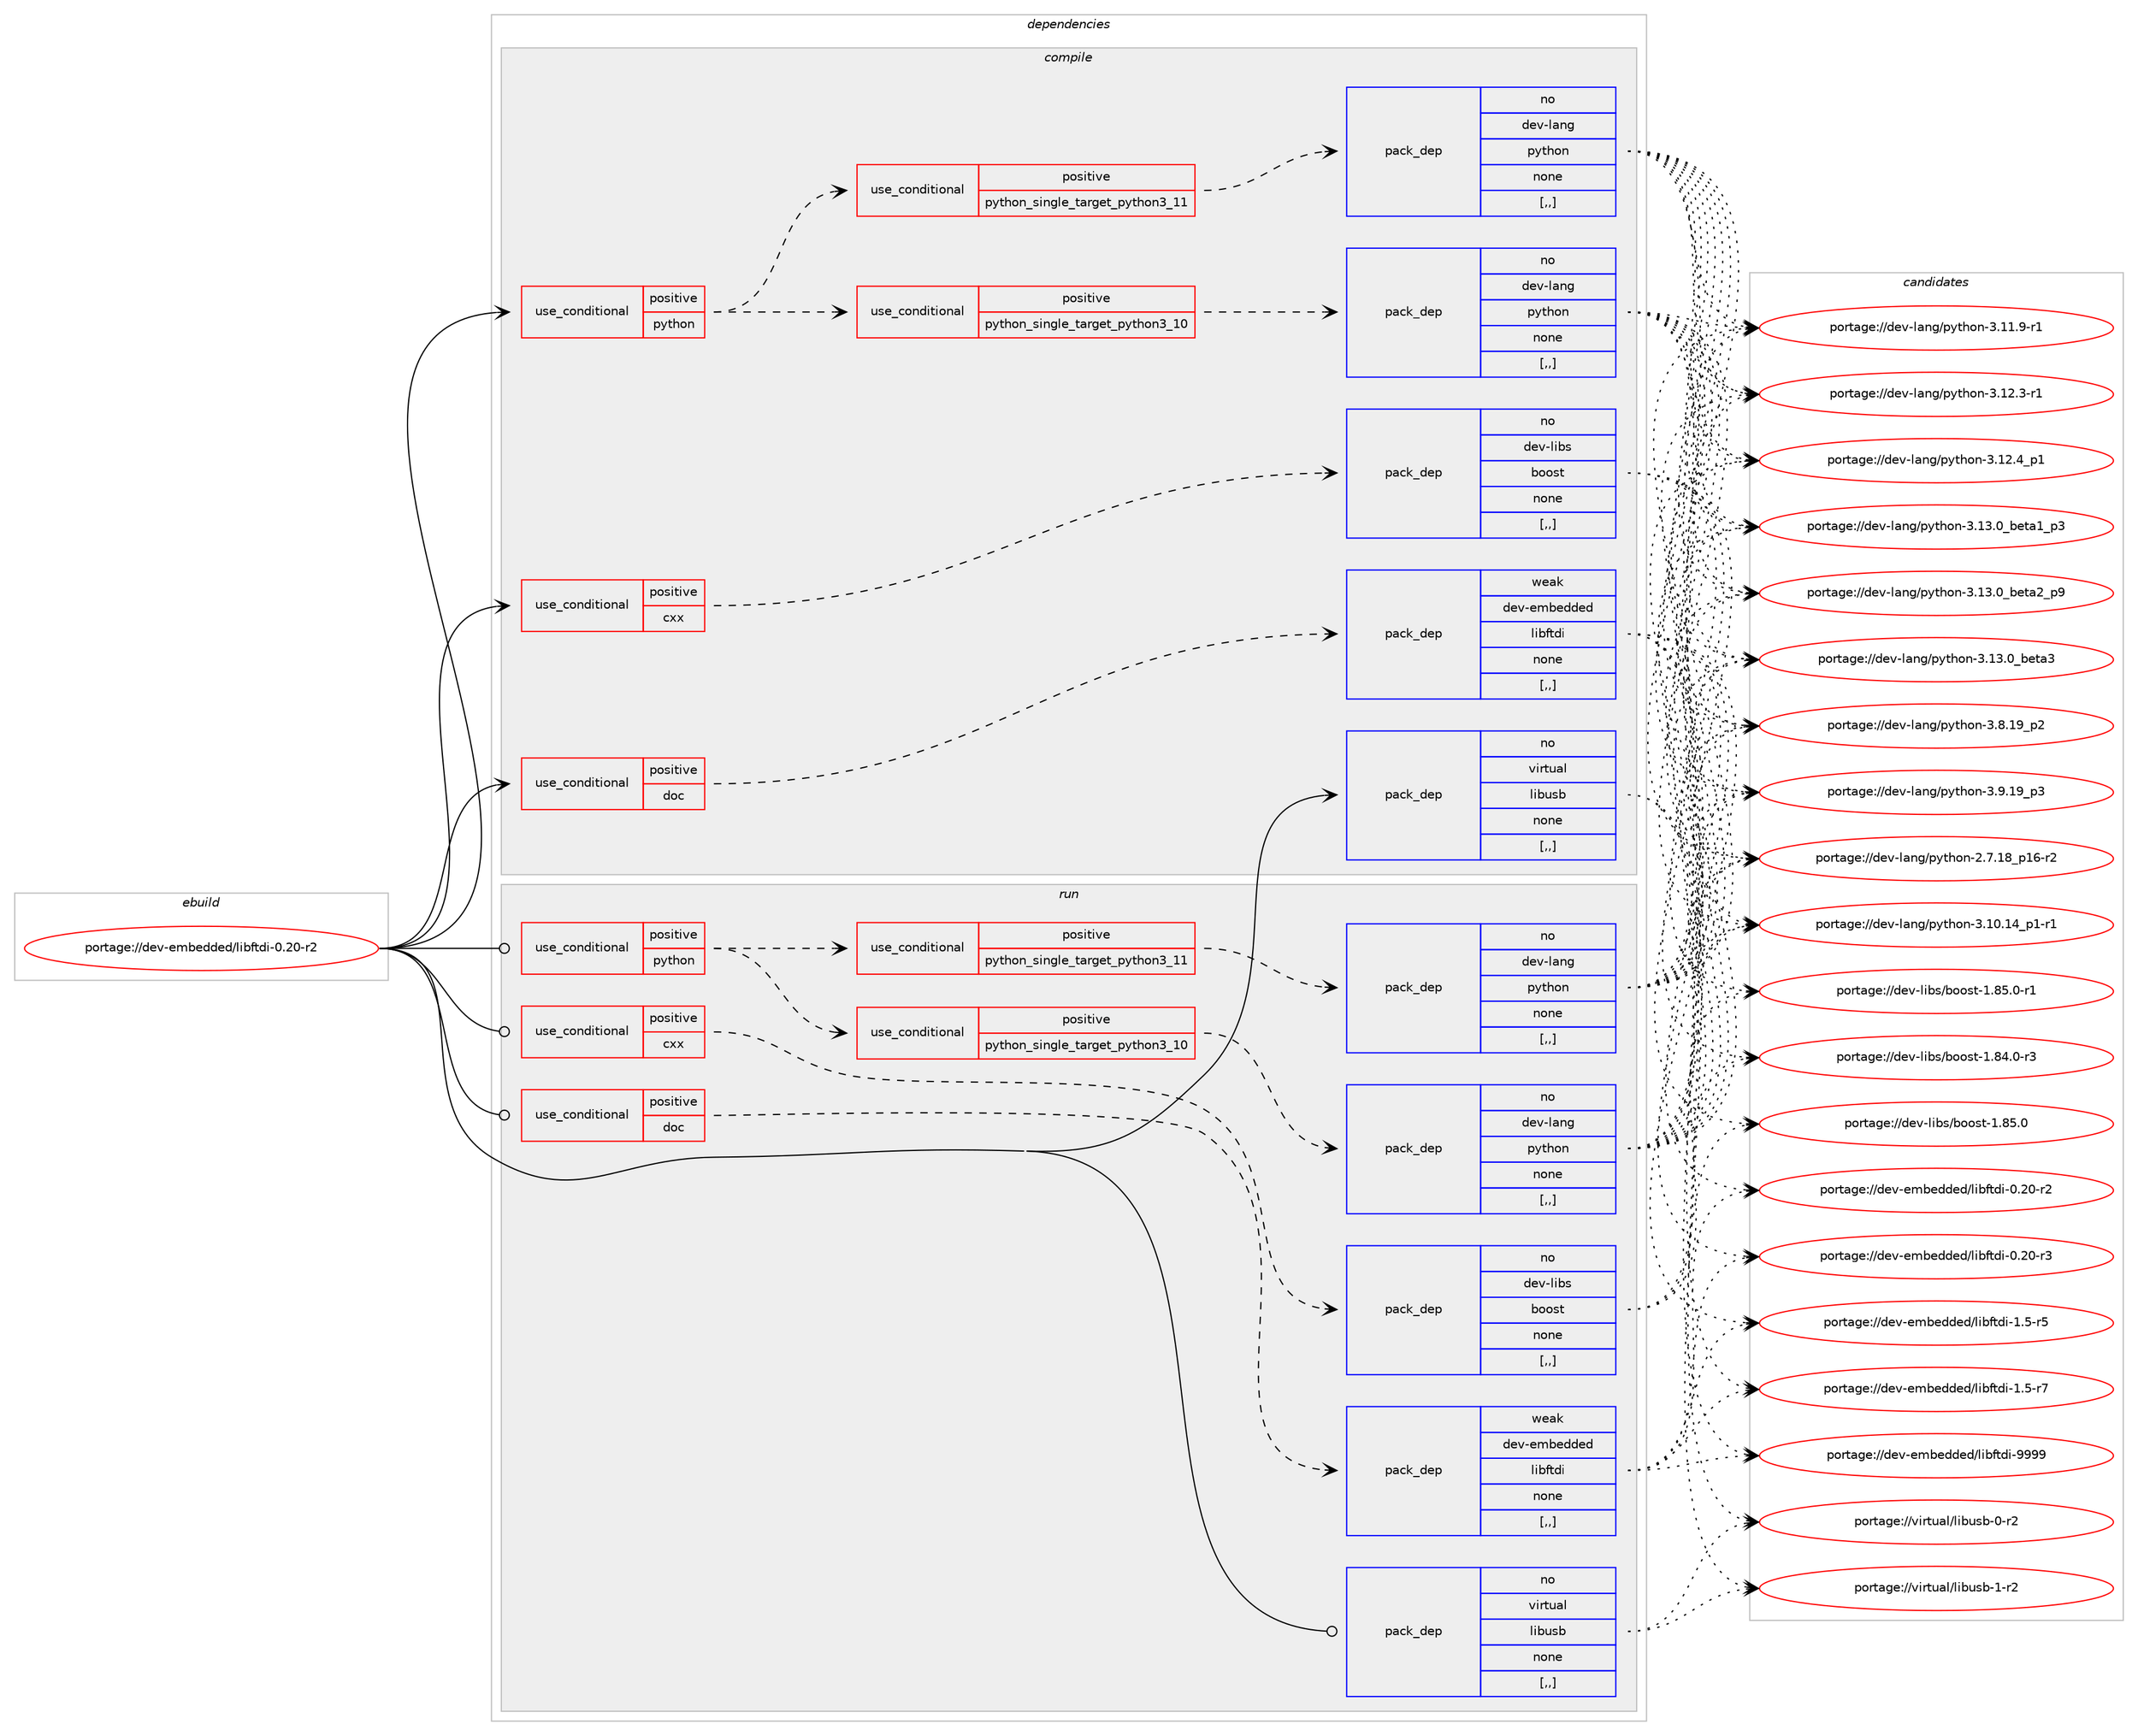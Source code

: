 digraph prolog {

# *************
# Graph options
# *************

newrank=true;
concentrate=true;
compound=true;
graph [rankdir=LR,fontname=Helvetica,fontsize=10,ranksep=1.5];#, ranksep=2.5, nodesep=0.2];
edge  [arrowhead=vee];
node  [fontname=Helvetica,fontsize=10];

# **********
# The ebuild
# **********

subgraph cluster_leftcol {
color=gray;
rank=same;
label=<<i>ebuild</i>>;
id [label="portage://dev-embedded/libftdi-0.20-r2", color=red, width=4, href="../dev-embedded/libftdi-0.20-r2.svg"];
}

# ****************
# The dependencies
# ****************

subgraph cluster_midcol {
color=gray;
label=<<i>dependencies</i>>;
subgraph cluster_compile {
fillcolor="#eeeeee";
style=filled;
label=<<i>compile</i>>;
subgraph cond18811 {
dependency71137 [label=<<TABLE BORDER="0" CELLBORDER="1" CELLSPACING="0" CELLPADDING="4"><TR><TD ROWSPAN="3" CELLPADDING="10">use_conditional</TD></TR><TR><TD>positive</TD></TR><TR><TD>cxx</TD></TR></TABLE>>, shape=none, color=red];
subgraph pack51404 {
dependency71138 [label=<<TABLE BORDER="0" CELLBORDER="1" CELLSPACING="0" CELLPADDING="4" WIDTH="220"><TR><TD ROWSPAN="6" CELLPADDING="30">pack_dep</TD></TR><TR><TD WIDTH="110">no</TD></TR><TR><TD>dev-libs</TD></TR><TR><TD>boost</TD></TR><TR><TD>none</TD></TR><TR><TD>[,,]</TD></TR></TABLE>>, shape=none, color=blue];
}
dependency71137:e -> dependency71138:w [weight=20,style="dashed",arrowhead="vee"];
}
id:e -> dependency71137:w [weight=20,style="solid",arrowhead="vee"];
subgraph cond18812 {
dependency71139 [label=<<TABLE BORDER="0" CELLBORDER="1" CELLSPACING="0" CELLPADDING="4"><TR><TD ROWSPAN="3" CELLPADDING="10">use_conditional</TD></TR><TR><TD>positive</TD></TR><TR><TD>doc</TD></TR></TABLE>>, shape=none, color=red];
subgraph pack51405 {
dependency71140 [label=<<TABLE BORDER="0" CELLBORDER="1" CELLSPACING="0" CELLPADDING="4" WIDTH="220"><TR><TD ROWSPAN="6" CELLPADDING="30">pack_dep</TD></TR><TR><TD WIDTH="110">weak</TD></TR><TR><TD>dev-embedded</TD></TR><TR><TD>libftdi</TD></TR><TR><TD>none</TD></TR><TR><TD>[,,]</TD></TR></TABLE>>, shape=none, color=blue];
}
dependency71139:e -> dependency71140:w [weight=20,style="dashed",arrowhead="vee"];
}
id:e -> dependency71139:w [weight=20,style="solid",arrowhead="vee"];
subgraph cond18813 {
dependency71141 [label=<<TABLE BORDER="0" CELLBORDER="1" CELLSPACING="0" CELLPADDING="4"><TR><TD ROWSPAN="3" CELLPADDING="10">use_conditional</TD></TR><TR><TD>positive</TD></TR><TR><TD>python</TD></TR></TABLE>>, shape=none, color=red];
subgraph cond18814 {
dependency71142 [label=<<TABLE BORDER="0" CELLBORDER="1" CELLSPACING="0" CELLPADDING="4"><TR><TD ROWSPAN="3" CELLPADDING="10">use_conditional</TD></TR><TR><TD>positive</TD></TR><TR><TD>python_single_target_python3_10</TD></TR></TABLE>>, shape=none, color=red];
subgraph pack51406 {
dependency71143 [label=<<TABLE BORDER="0" CELLBORDER="1" CELLSPACING="0" CELLPADDING="4" WIDTH="220"><TR><TD ROWSPAN="6" CELLPADDING="30">pack_dep</TD></TR><TR><TD WIDTH="110">no</TD></TR><TR><TD>dev-lang</TD></TR><TR><TD>python</TD></TR><TR><TD>none</TD></TR><TR><TD>[,,]</TD></TR></TABLE>>, shape=none, color=blue];
}
dependency71142:e -> dependency71143:w [weight=20,style="dashed",arrowhead="vee"];
}
dependency71141:e -> dependency71142:w [weight=20,style="dashed",arrowhead="vee"];
subgraph cond18815 {
dependency71144 [label=<<TABLE BORDER="0" CELLBORDER="1" CELLSPACING="0" CELLPADDING="4"><TR><TD ROWSPAN="3" CELLPADDING="10">use_conditional</TD></TR><TR><TD>positive</TD></TR><TR><TD>python_single_target_python3_11</TD></TR></TABLE>>, shape=none, color=red];
subgraph pack51407 {
dependency71145 [label=<<TABLE BORDER="0" CELLBORDER="1" CELLSPACING="0" CELLPADDING="4" WIDTH="220"><TR><TD ROWSPAN="6" CELLPADDING="30">pack_dep</TD></TR><TR><TD WIDTH="110">no</TD></TR><TR><TD>dev-lang</TD></TR><TR><TD>python</TD></TR><TR><TD>none</TD></TR><TR><TD>[,,]</TD></TR></TABLE>>, shape=none, color=blue];
}
dependency71144:e -> dependency71145:w [weight=20,style="dashed",arrowhead="vee"];
}
dependency71141:e -> dependency71144:w [weight=20,style="dashed",arrowhead="vee"];
}
id:e -> dependency71141:w [weight=20,style="solid",arrowhead="vee"];
subgraph pack51408 {
dependency71146 [label=<<TABLE BORDER="0" CELLBORDER="1" CELLSPACING="0" CELLPADDING="4" WIDTH="220"><TR><TD ROWSPAN="6" CELLPADDING="30">pack_dep</TD></TR><TR><TD WIDTH="110">no</TD></TR><TR><TD>virtual</TD></TR><TR><TD>libusb</TD></TR><TR><TD>none</TD></TR><TR><TD>[,,]</TD></TR></TABLE>>, shape=none, color=blue];
}
id:e -> dependency71146:w [weight=20,style="solid",arrowhead="vee"];
}
subgraph cluster_compileandrun {
fillcolor="#eeeeee";
style=filled;
label=<<i>compile and run</i>>;
}
subgraph cluster_run {
fillcolor="#eeeeee";
style=filled;
label=<<i>run</i>>;
subgraph cond18816 {
dependency71147 [label=<<TABLE BORDER="0" CELLBORDER="1" CELLSPACING="0" CELLPADDING="4"><TR><TD ROWSPAN="3" CELLPADDING="10">use_conditional</TD></TR><TR><TD>positive</TD></TR><TR><TD>cxx</TD></TR></TABLE>>, shape=none, color=red];
subgraph pack51409 {
dependency71148 [label=<<TABLE BORDER="0" CELLBORDER="1" CELLSPACING="0" CELLPADDING="4" WIDTH="220"><TR><TD ROWSPAN="6" CELLPADDING="30">pack_dep</TD></TR><TR><TD WIDTH="110">no</TD></TR><TR><TD>dev-libs</TD></TR><TR><TD>boost</TD></TR><TR><TD>none</TD></TR><TR><TD>[,,]</TD></TR></TABLE>>, shape=none, color=blue];
}
dependency71147:e -> dependency71148:w [weight=20,style="dashed",arrowhead="vee"];
}
id:e -> dependency71147:w [weight=20,style="solid",arrowhead="odot"];
subgraph cond18817 {
dependency71149 [label=<<TABLE BORDER="0" CELLBORDER="1" CELLSPACING="0" CELLPADDING="4"><TR><TD ROWSPAN="3" CELLPADDING="10">use_conditional</TD></TR><TR><TD>positive</TD></TR><TR><TD>doc</TD></TR></TABLE>>, shape=none, color=red];
subgraph pack51410 {
dependency71150 [label=<<TABLE BORDER="0" CELLBORDER="1" CELLSPACING="0" CELLPADDING="4" WIDTH="220"><TR><TD ROWSPAN="6" CELLPADDING="30">pack_dep</TD></TR><TR><TD WIDTH="110">weak</TD></TR><TR><TD>dev-embedded</TD></TR><TR><TD>libftdi</TD></TR><TR><TD>none</TD></TR><TR><TD>[,,]</TD></TR></TABLE>>, shape=none, color=blue];
}
dependency71149:e -> dependency71150:w [weight=20,style="dashed",arrowhead="vee"];
}
id:e -> dependency71149:w [weight=20,style="solid",arrowhead="odot"];
subgraph cond18818 {
dependency71151 [label=<<TABLE BORDER="0" CELLBORDER="1" CELLSPACING="0" CELLPADDING="4"><TR><TD ROWSPAN="3" CELLPADDING="10">use_conditional</TD></TR><TR><TD>positive</TD></TR><TR><TD>python</TD></TR></TABLE>>, shape=none, color=red];
subgraph cond18819 {
dependency71152 [label=<<TABLE BORDER="0" CELLBORDER="1" CELLSPACING="0" CELLPADDING="4"><TR><TD ROWSPAN="3" CELLPADDING="10">use_conditional</TD></TR><TR><TD>positive</TD></TR><TR><TD>python_single_target_python3_10</TD></TR></TABLE>>, shape=none, color=red];
subgraph pack51411 {
dependency71153 [label=<<TABLE BORDER="0" CELLBORDER="1" CELLSPACING="0" CELLPADDING="4" WIDTH="220"><TR><TD ROWSPAN="6" CELLPADDING="30">pack_dep</TD></TR><TR><TD WIDTH="110">no</TD></TR><TR><TD>dev-lang</TD></TR><TR><TD>python</TD></TR><TR><TD>none</TD></TR><TR><TD>[,,]</TD></TR></TABLE>>, shape=none, color=blue];
}
dependency71152:e -> dependency71153:w [weight=20,style="dashed",arrowhead="vee"];
}
dependency71151:e -> dependency71152:w [weight=20,style="dashed",arrowhead="vee"];
subgraph cond18820 {
dependency71154 [label=<<TABLE BORDER="0" CELLBORDER="1" CELLSPACING="0" CELLPADDING="4"><TR><TD ROWSPAN="3" CELLPADDING="10">use_conditional</TD></TR><TR><TD>positive</TD></TR><TR><TD>python_single_target_python3_11</TD></TR></TABLE>>, shape=none, color=red];
subgraph pack51412 {
dependency71155 [label=<<TABLE BORDER="0" CELLBORDER="1" CELLSPACING="0" CELLPADDING="4" WIDTH="220"><TR><TD ROWSPAN="6" CELLPADDING="30">pack_dep</TD></TR><TR><TD WIDTH="110">no</TD></TR><TR><TD>dev-lang</TD></TR><TR><TD>python</TD></TR><TR><TD>none</TD></TR><TR><TD>[,,]</TD></TR></TABLE>>, shape=none, color=blue];
}
dependency71154:e -> dependency71155:w [weight=20,style="dashed",arrowhead="vee"];
}
dependency71151:e -> dependency71154:w [weight=20,style="dashed",arrowhead="vee"];
}
id:e -> dependency71151:w [weight=20,style="solid",arrowhead="odot"];
subgraph pack51413 {
dependency71156 [label=<<TABLE BORDER="0" CELLBORDER="1" CELLSPACING="0" CELLPADDING="4" WIDTH="220"><TR><TD ROWSPAN="6" CELLPADDING="30">pack_dep</TD></TR><TR><TD WIDTH="110">no</TD></TR><TR><TD>virtual</TD></TR><TR><TD>libusb</TD></TR><TR><TD>none</TD></TR><TR><TD>[,,]</TD></TR></TABLE>>, shape=none, color=blue];
}
id:e -> dependency71156:w [weight=20,style="solid",arrowhead="odot"];
}
}

# **************
# The candidates
# **************

subgraph cluster_choices {
rank=same;
color=gray;
label=<<i>candidates</i>>;

subgraph choice51404 {
color=black;
nodesep=1;
choice10010111845108105981154798111111115116454946565246484511451 [label="portage://dev-libs/boost-1.84.0-r3", color=red, width=4,href="../dev-libs/boost-1.84.0-r3.svg"];
choice1001011184510810598115479811111111511645494656534648 [label="portage://dev-libs/boost-1.85.0", color=red, width=4,href="../dev-libs/boost-1.85.0.svg"];
choice10010111845108105981154798111111115116454946565346484511449 [label="portage://dev-libs/boost-1.85.0-r1", color=red, width=4,href="../dev-libs/boost-1.85.0-r1.svg"];
dependency71138:e -> choice10010111845108105981154798111111115116454946565246484511451:w [style=dotted,weight="100"];
dependency71138:e -> choice1001011184510810598115479811111111511645494656534648:w [style=dotted,weight="100"];
dependency71138:e -> choice10010111845108105981154798111111115116454946565346484511449:w [style=dotted,weight="100"];
}
subgraph choice51405 {
color=black;
nodesep=1;
choice1001011184510110998101100100101100471081059810211610010545484650484511450 [label="portage://dev-embedded/libftdi-0.20-r2", color=red, width=4,href="../dev-embedded/libftdi-0.20-r2.svg"];
choice1001011184510110998101100100101100471081059810211610010545484650484511451 [label="portage://dev-embedded/libftdi-0.20-r3", color=red, width=4,href="../dev-embedded/libftdi-0.20-r3.svg"];
choice10010111845101109981011001001011004710810598102116100105454946534511453 [label="portage://dev-embedded/libftdi-1.5-r5", color=red, width=4,href="../dev-embedded/libftdi-1.5-r5.svg"];
choice10010111845101109981011001001011004710810598102116100105454946534511455 [label="portage://dev-embedded/libftdi-1.5-r7", color=red, width=4,href="../dev-embedded/libftdi-1.5-r7.svg"];
choice100101118451011099810110010010110047108105981021161001054557575757 [label="portage://dev-embedded/libftdi-9999", color=red, width=4,href="../dev-embedded/libftdi-9999.svg"];
dependency71140:e -> choice1001011184510110998101100100101100471081059810211610010545484650484511450:w [style=dotted,weight="100"];
dependency71140:e -> choice1001011184510110998101100100101100471081059810211610010545484650484511451:w [style=dotted,weight="100"];
dependency71140:e -> choice10010111845101109981011001001011004710810598102116100105454946534511453:w [style=dotted,weight="100"];
dependency71140:e -> choice10010111845101109981011001001011004710810598102116100105454946534511455:w [style=dotted,weight="100"];
dependency71140:e -> choice100101118451011099810110010010110047108105981021161001054557575757:w [style=dotted,weight="100"];
}
subgraph choice51406 {
color=black;
nodesep=1;
choice100101118451089711010347112121116104111110455046554649569511249544511450 [label="portage://dev-lang/python-2.7.18_p16-r2", color=red, width=4,href="../dev-lang/python-2.7.18_p16-r2.svg"];
choice100101118451089711010347112121116104111110455146494846495295112494511449 [label="portage://dev-lang/python-3.10.14_p1-r1", color=red, width=4,href="../dev-lang/python-3.10.14_p1-r1.svg"];
choice100101118451089711010347112121116104111110455146494946574511449 [label="portage://dev-lang/python-3.11.9-r1", color=red, width=4,href="../dev-lang/python-3.11.9-r1.svg"];
choice100101118451089711010347112121116104111110455146495046514511449 [label="portage://dev-lang/python-3.12.3-r1", color=red, width=4,href="../dev-lang/python-3.12.3-r1.svg"];
choice100101118451089711010347112121116104111110455146495046529511249 [label="portage://dev-lang/python-3.12.4_p1", color=red, width=4,href="../dev-lang/python-3.12.4_p1.svg"];
choice10010111845108971101034711212111610411111045514649514648959810111697499511251 [label="portage://dev-lang/python-3.13.0_beta1_p3", color=red, width=4,href="../dev-lang/python-3.13.0_beta1_p3.svg"];
choice10010111845108971101034711212111610411111045514649514648959810111697509511257 [label="portage://dev-lang/python-3.13.0_beta2_p9", color=red, width=4,href="../dev-lang/python-3.13.0_beta2_p9.svg"];
choice1001011184510897110103471121211161041111104551464951464895981011169751 [label="portage://dev-lang/python-3.13.0_beta3", color=red, width=4,href="../dev-lang/python-3.13.0_beta3.svg"];
choice100101118451089711010347112121116104111110455146564649579511250 [label="portage://dev-lang/python-3.8.19_p2", color=red, width=4,href="../dev-lang/python-3.8.19_p2.svg"];
choice100101118451089711010347112121116104111110455146574649579511251 [label="portage://dev-lang/python-3.9.19_p3", color=red, width=4,href="../dev-lang/python-3.9.19_p3.svg"];
dependency71143:e -> choice100101118451089711010347112121116104111110455046554649569511249544511450:w [style=dotted,weight="100"];
dependency71143:e -> choice100101118451089711010347112121116104111110455146494846495295112494511449:w [style=dotted,weight="100"];
dependency71143:e -> choice100101118451089711010347112121116104111110455146494946574511449:w [style=dotted,weight="100"];
dependency71143:e -> choice100101118451089711010347112121116104111110455146495046514511449:w [style=dotted,weight="100"];
dependency71143:e -> choice100101118451089711010347112121116104111110455146495046529511249:w [style=dotted,weight="100"];
dependency71143:e -> choice10010111845108971101034711212111610411111045514649514648959810111697499511251:w [style=dotted,weight="100"];
dependency71143:e -> choice10010111845108971101034711212111610411111045514649514648959810111697509511257:w [style=dotted,weight="100"];
dependency71143:e -> choice1001011184510897110103471121211161041111104551464951464895981011169751:w [style=dotted,weight="100"];
dependency71143:e -> choice100101118451089711010347112121116104111110455146564649579511250:w [style=dotted,weight="100"];
dependency71143:e -> choice100101118451089711010347112121116104111110455146574649579511251:w [style=dotted,weight="100"];
}
subgraph choice51407 {
color=black;
nodesep=1;
choice100101118451089711010347112121116104111110455046554649569511249544511450 [label="portage://dev-lang/python-2.7.18_p16-r2", color=red, width=4,href="../dev-lang/python-2.7.18_p16-r2.svg"];
choice100101118451089711010347112121116104111110455146494846495295112494511449 [label="portage://dev-lang/python-3.10.14_p1-r1", color=red, width=4,href="../dev-lang/python-3.10.14_p1-r1.svg"];
choice100101118451089711010347112121116104111110455146494946574511449 [label="portage://dev-lang/python-3.11.9-r1", color=red, width=4,href="../dev-lang/python-3.11.9-r1.svg"];
choice100101118451089711010347112121116104111110455146495046514511449 [label="portage://dev-lang/python-3.12.3-r1", color=red, width=4,href="../dev-lang/python-3.12.3-r1.svg"];
choice100101118451089711010347112121116104111110455146495046529511249 [label="portage://dev-lang/python-3.12.4_p1", color=red, width=4,href="../dev-lang/python-3.12.4_p1.svg"];
choice10010111845108971101034711212111610411111045514649514648959810111697499511251 [label="portage://dev-lang/python-3.13.0_beta1_p3", color=red, width=4,href="../dev-lang/python-3.13.0_beta1_p3.svg"];
choice10010111845108971101034711212111610411111045514649514648959810111697509511257 [label="portage://dev-lang/python-3.13.0_beta2_p9", color=red, width=4,href="../dev-lang/python-3.13.0_beta2_p9.svg"];
choice1001011184510897110103471121211161041111104551464951464895981011169751 [label="portage://dev-lang/python-3.13.0_beta3", color=red, width=4,href="../dev-lang/python-3.13.0_beta3.svg"];
choice100101118451089711010347112121116104111110455146564649579511250 [label="portage://dev-lang/python-3.8.19_p2", color=red, width=4,href="../dev-lang/python-3.8.19_p2.svg"];
choice100101118451089711010347112121116104111110455146574649579511251 [label="portage://dev-lang/python-3.9.19_p3", color=red, width=4,href="../dev-lang/python-3.9.19_p3.svg"];
dependency71145:e -> choice100101118451089711010347112121116104111110455046554649569511249544511450:w [style=dotted,weight="100"];
dependency71145:e -> choice100101118451089711010347112121116104111110455146494846495295112494511449:w [style=dotted,weight="100"];
dependency71145:e -> choice100101118451089711010347112121116104111110455146494946574511449:w [style=dotted,weight="100"];
dependency71145:e -> choice100101118451089711010347112121116104111110455146495046514511449:w [style=dotted,weight="100"];
dependency71145:e -> choice100101118451089711010347112121116104111110455146495046529511249:w [style=dotted,weight="100"];
dependency71145:e -> choice10010111845108971101034711212111610411111045514649514648959810111697499511251:w [style=dotted,weight="100"];
dependency71145:e -> choice10010111845108971101034711212111610411111045514649514648959810111697509511257:w [style=dotted,weight="100"];
dependency71145:e -> choice1001011184510897110103471121211161041111104551464951464895981011169751:w [style=dotted,weight="100"];
dependency71145:e -> choice100101118451089711010347112121116104111110455146564649579511250:w [style=dotted,weight="100"];
dependency71145:e -> choice100101118451089711010347112121116104111110455146574649579511251:w [style=dotted,weight="100"];
}
subgraph choice51408 {
color=black;
nodesep=1;
choice1181051141161179710847108105981171159845484511450 [label="portage://virtual/libusb-0-r2", color=red, width=4,href="../virtual/libusb-0-r2.svg"];
choice1181051141161179710847108105981171159845494511450 [label="portage://virtual/libusb-1-r2", color=red, width=4,href="../virtual/libusb-1-r2.svg"];
dependency71146:e -> choice1181051141161179710847108105981171159845484511450:w [style=dotted,weight="100"];
dependency71146:e -> choice1181051141161179710847108105981171159845494511450:w [style=dotted,weight="100"];
}
subgraph choice51409 {
color=black;
nodesep=1;
choice10010111845108105981154798111111115116454946565246484511451 [label="portage://dev-libs/boost-1.84.0-r3", color=red, width=4,href="../dev-libs/boost-1.84.0-r3.svg"];
choice1001011184510810598115479811111111511645494656534648 [label="portage://dev-libs/boost-1.85.0", color=red, width=4,href="../dev-libs/boost-1.85.0.svg"];
choice10010111845108105981154798111111115116454946565346484511449 [label="portage://dev-libs/boost-1.85.0-r1", color=red, width=4,href="../dev-libs/boost-1.85.0-r1.svg"];
dependency71148:e -> choice10010111845108105981154798111111115116454946565246484511451:w [style=dotted,weight="100"];
dependency71148:e -> choice1001011184510810598115479811111111511645494656534648:w [style=dotted,weight="100"];
dependency71148:e -> choice10010111845108105981154798111111115116454946565346484511449:w [style=dotted,weight="100"];
}
subgraph choice51410 {
color=black;
nodesep=1;
choice1001011184510110998101100100101100471081059810211610010545484650484511450 [label="portage://dev-embedded/libftdi-0.20-r2", color=red, width=4,href="../dev-embedded/libftdi-0.20-r2.svg"];
choice1001011184510110998101100100101100471081059810211610010545484650484511451 [label="portage://dev-embedded/libftdi-0.20-r3", color=red, width=4,href="../dev-embedded/libftdi-0.20-r3.svg"];
choice10010111845101109981011001001011004710810598102116100105454946534511453 [label="portage://dev-embedded/libftdi-1.5-r5", color=red, width=4,href="../dev-embedded/libftdi-1.5-r5.svg"];
choice10010111845101109981011001001011004710810598102116100105454946534511455 [label="portage://dev-embedded/libftdi-1.5-r7", color=red, width=4,href="../dev-embedded/libftdi-1.5-r7.svg"];
choice100101118451011099810110010010110047108105981021161001054557575757 [label="portage://dev-embedded/libftdi-9999", color=red, width=4,href="../dev-embedded/libftdi-9999.svg"];
dependency71150:e -> choice1001011184510110998101100100101100471081059810211610010545484650484511450:w [style=dotted,weight="100"];
dependency71150:e -> choice1001011184510110998101100100101100471081059810211610010545484650484511451:w [style=dotted,weight="100"];
dependency71150:e -> choice10010111845101109981011001001011004710810598102116100105454946534511453:w [style=dotted,weight="100"];
dependency71150:e -> choice10010111845101109981011001001011004710810598102116100105454946534511455:w [style=dotted,weight="100"];
dependency71150:e -> choice100101118451011099810110010010110047108105981021161001054557575757:w [style=dotted,weight="100"];
}
subgraph choice51411 {
color=black;
nodesep=1;
choice100101118451089711010347112121116104111110455046554649569511249544511450 [label="portage://dev-lang/python-2.7.18_p16-r2", color=red, width=4,href="../dev-lang/python-2.7.18_p16-r2.svg"];
choice100101118451089711010347112121116104111110455146494846495295112494511449 [label="portage://dev-lang/python-3.10.14_p1-r1", color=red, width=4,href="../dev-lang/python-3.10.14_p1-r1.svg"];
choice100101118451089711010347112121116104111110455146494946574511449 [label="portage://dev-lang/python-3.11.9-r1", color=red, width=4,href="../dev-lang/python-3.11.9-r1.svg"];
choice100101118451089711010347112121116104111110455146495046514511449 [label="portage://dev-lang/python-3.12.3-r1", color=red, width=4,href="../dev-lang/python-3.12.3-r1.svg"];
choice100101118451089711010347112121116104111110455146495046529511249 [label="portage://dev-lang/python-3.12.4_p1", color=red, width=4,href="../dev-lang/python-3.12.4_p1.svg"];
choice10010111845108971101034711212111610411111045514649514648959810111697499511251 [label="portage://dev-lang/python-3.13.0_beta1_p3", color=red, width=4,href="../dev-lang/python-3.13.0_beta1_p3.svg"];
choice10010111845108971101034711212111610411111045514649514648959810111697509511257 [label="portage://dev-lang/python-3.13.0_beta2_p9", color=red, width=4,href="../dev-lang/python-3.13.0_beta2_p9.svg"];
choice1001011184510897110103471121211161041111104551464951464895981011169751 [label="portage://dev-lang/python-3.13.0_beta3", color=red, width=4,href="../dev-lang/python-3.13.0_beta3.svg"];
choice100101118451089711010347112121116104111110455146564649579511250 [label="portage://dev-lang/python-3.8.19_p2", color=red, width=4,href="../dev-lang/python-3.8.19_p2.svg"];
choice100101118451089711010347112121116104111110455146574649579511251 [label="portage://dev-lang/python-3.9.19_p3", color=red, width=4,href="../dev-lang/python-3.9.19_p3.svg"];
dependency71153:e -> choice100101118451089711010347112121116104111110455046554649569511249544511450:w [style=dotted,weight="100"];
dependency71153:e -> choice100101118451089711010347112121116104111110455146494846495295112494511449:w [style=dotted,weight="100"];
dependency71153:e -> choice100101118451089711010347112121116104111110455146494946574511449:w [style=dotted,weight="100"];
dependency71153:e -> choice100101118451089711010347112121116104111110455146495046514511449:w [style=dotted,weight="100"];
dependency71153:e -> choice100101118451089711010347112121116104111110455146495046529511249:w [style=dotted,weight="100"];
dependency71153:e -> choice10010111845108971101034711212111610411111045514649514648959810111697499511251:w [style=dotted,weight="100"];
dependency71153:e -> choice10010111845108971101034711212111610411111045514649514648959810111697509511257:w [style=dotted,weight="100"];
dependency71153:e -> choice1001011184510897110103471121211161041111104551464951464895981011169751:w [style=dotted,weight="100"];
dependency71153:e -> choice100101118451089711010347112121116104111110455146564649579511250:w [style=dotted,weight="100"];
dependency71153:e -> choice100101118451089711010347112121116104111110455146574649579511251:w [style=dotted,weight="100"];
}
subgraph choice51412 {
color=black;
nodesep=1;
choice100101118451089711010347112121116104111110455046554649569511249544511450 [label="portage://dev-lang/python-2.7.18_p16-r2", color=red, width=4,href="../dev-lang/python-2.7.18_p16-r2.svg"];
choice100101118451089711010347112121116104111110455146494846495295112494511449 [label="portage://dev-lang/python-3.10.14_p1-r1", color=red, width=4,href="../dev-lang/python-3.10.14_p1-r1.svg"];
choice100101118451089711010347112121116104111110455146494946574511449 [label="portage://dev-lang/python-3.11.9-r1", color=red, width=4,href="../dev-lang/python-3.11.9-r1.svg"];
choice100101118451089711010347112121116104111110455146495046514511449 [label="portage://dev-lang/python-3.12.3-r1", color=red, width=4,href="../dev-lang/python-3.12.3-r1.svg"];
choice100101118451089711010347112121116104111110455146495046529511249 [label="portage://dev-lang/python-3.12.4_p1", color=red, width=4,href="../dev-lang/python-3.12.4_p1.svg"];
choice10010111845108971101034711212111610411111045514649514648959810111697499511251 [label="portage://dev-lang/python-3.13.0_beta1_p3", color=red, width=4,href="../dev-lang/python-3.13.0_beta1_p3.svg"];
choice10010111845108971101034711212111610411111045514649514648959810111697509511257 [label="portage://dev-lang/python-3.13.0_beta2_p9", color=red, width=4,href="../dev-lang/python-3.13.0_beta2_p9.svg"];
choice1001011184510897110103471121211161041111104551464951464895981011169751 [label="portage://dev-lang/python-3.13.0_beta3", color=red, width=4,href="../dev-lang/python-3.13.0_beta3.svg"];
choice100101118451089711010347112121116104111110455146564649579511250 [label="portage://dev-lang/python-3.8.19_p2", color=red, width=4,href="../dev-lang/python-3.8.19_p2.svg"];
choice100101118451089711010347112121116104111110455146574649579511251 [label="portage://dev-lang/python-3.9.19_p3", color=red, width=4,href="../dev-lang/python-3.9.19_p3.svg"];
dependency71155:e -> choice100101118451089711010347112121116104111110455046554649569511249544511450:w [style=dotted,weight="100"];
dependency71155:e -> choice100101118451089711010347112121116104111110455146494846495295112494511449:w [style=dotted,weight="100"];
dependency71155:e -> choice100101118451089711010347112121116104111110455146494946574511449:w [style=dotted,weight="100"];
dependency71155:e -> choice100101118451089711010347112121116104111110455146495046514511449:w [style=dotted,weight="100"];
dependency71155:e -> choice100101118451089711010347112121116104111110455146495046529511249:w [style=dotted,weight="100"];
dependency71155:e -> choice10010111845108971101034711212111610411111045514649514648959810111697499511251:w [style=dotted,weight="100"];
dependency71155:e -> choice10010111845108971101034711212111610411111045514649514648959810111697509511257:w [style=dotted,weight="100"];
dependency71155:e -> choice1001011184510897110103471121211161041111104551464951464895981011169751:w [style=dotted,weight="100"];
dependency71155:e -> choice100101118451089711010347112121116104111110455146564649579511250:w [style=dotted,weight="100"];
dependency71155:e -> choice100101118451089711010347112121116104111110455146574649579511251:w [style=dotted,weight="100"];
}
subgraph choice51413 {
color=black;
nodesep=1;
choice1181051141161179710847108105981171159845484511450 [label="portage://virtual/libusb-0-r2", color=red, width=4,href="../virtual/libusb-0-r2.svg"];
choice1181051141161179710847108105981171159845494511450 [label="portage://virtual/libusb-1-r2", color=red, width=4,href="../virtual/libusb-1-r2.svg"];
dependency71156:e -> choice1181051141161179710847108105981171159845484511450:w [style=dotted,weight="100"];
dependency71156:e -> choice1181051141161179710847108105981171159845494511450:w [style=dotted,weight="100"];
}
}

}
